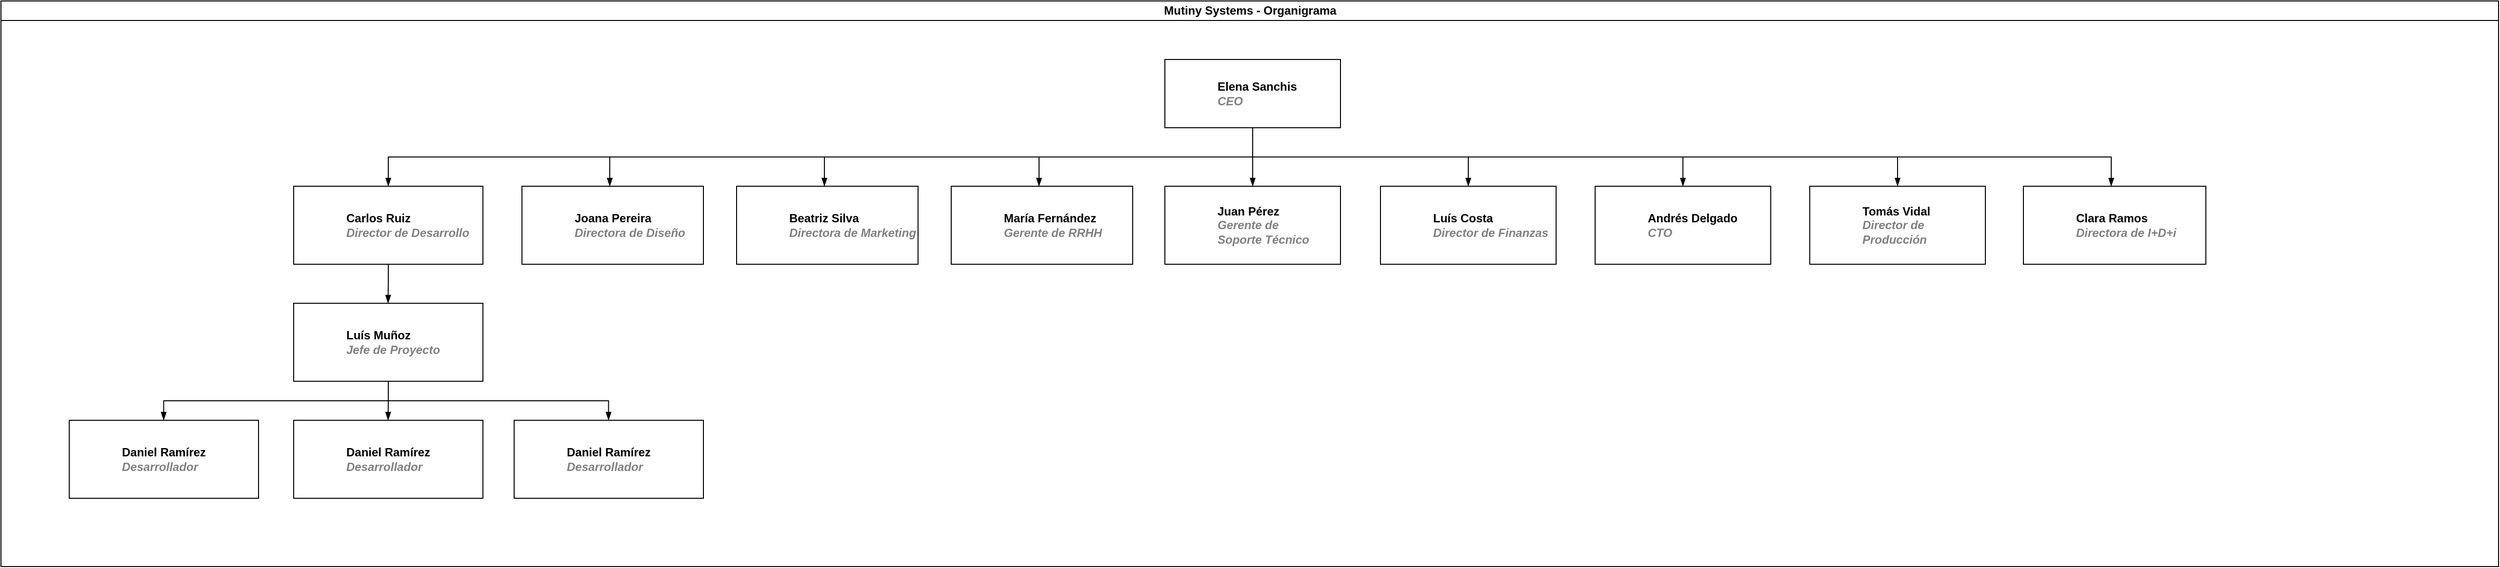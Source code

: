 <mxfile version="24.7.17">
  <diagram id="prtHgNgQTEPvFCAcTncT" name="Page-1">
    <mxGraphModel dx="2796" dy="908" grid="1" gridSize="10" guides="1" tooltips="1" connect="1" arrows="1" fold="1" page="1" pageScale="1" pageWidth="827" pageHeight="1169" math="0" shadow="0">
      <root>
        <mxCell id="0" />
        <mxCell id="1" parent="0" />
        <mxCell id="dNxyNK7c78bLwvsdeMH5-11" value="Mutiny Systems - Organigrama" style="swimlane;html=1;startSize=20;horizontal=1;containerType=tree;glass=0;labelBackgroundColor=none;rounded=0;" parent="1" vertex="1">
          <mxGeometry x="-730" y="80" width="2560" height="580" as="geometry">
            <mxRectangle x="40" y="80" width="110" height="30" as="alternateBounds" />
          </mxGeometry>
        </mxCell>
        <UserObject label="Elena Sanchis&lt;br&gt;&lt;font color=&quot;#808080&quot;&gt;&lt;i&gt;CEO&lt;/i&gt;&lt;/font&gt;" name="Tessa Miller" position="CFO" location="Office 1" email="me@example.com" placeholders="1" link="https://www.draw.io" id="dNxyNK7c78bLwvsdeMH5-12">
          <mxCell style="label;image=https://cdn3.iconfinder.com/data/icons/user-avatars-1/512/users-3-128.png;whiteSpace=wrap;html=1;rounded=0;glass=0;treeMoving=1;treeFolding=1;labelBackgroundColor=none;" parent="dNxyNK7c78bLwvsdeMH5-11" vertex="1">
            <mxGeometry x="1193" y="60" width="180" height="70" as="geometry" />
          </mxCell>
        </UserObject>
        <mxCell id="dNxyNK7c78bLwvsdeMH5-13" value="" style="endArrow=blockThin;endFill=1;fontSize=11;edgeStyle=elbowEdgeStyle;elbow=vertical;rounded=0;labelBackgroundColor=none;fontColor=default;" parent="dNxyNK7c78bLwvsdeMH5-11" source="dNxyNK7c78bLwvsdeMH5-12" target="dNxyNK7c78bLwvsdeMH5-14" edge="1">
          <mxGeometry relative="1" as="geometry" />
        </mxCell>
        <UserObject label="Carlos Ruiz&lt;div&gt;&lt;font color=&quot;#808080&quot;&gt;&lt;i&gt;Director de Desarrollo&lt;/i&gt;&lt;/font&gt;&lt;br&gt;&lt;/div&gt;" name="Edward Morrison" position="Brand Manager" location="Office 2" email="me@example.com" placeholders="1" link="https://www.draw.io" id="dNxyNK7c78bLwvsdeMH5-14">
          <mxCell style="label;image=https://cdn3.iconfinder.com/data/icons/user-avatars-1/512/users-10-3-128.png;whiteSpace=wrap;html=1;rounded=0;glass=0;treeFolding=1;treeMoving=1;labelBackgroundColor=none;" parent="dNxyNK7c78bLwvsdeMH5-11" vertex="1">
            <mxGeometry x="300" y="190" width="194" height="80" as="geometry" />
          </mxCell>
        </UserObject>
        <mxCell id="dNxyNK7c78bLwvsdeMH5-15" value="" style="endArrow=blockThin;endFill=1;fontSize=11;edgeStyle=elbowEdgeStyle;elbow=vertical;rounded=0;labelBackgroundColor=none;fontColor=default;" parent="dNxyNK7c78bLwvsdeMH5-11" source="dNxyNK7c78bLwvsdeMH5-12" target="dNxyNK7c78bLwvsdeMH5-16" edge="1">
          <mxGeometry relative="1" as="geometry" />
        </mxCell>
        <UserObject label="Juan Pérez&lt;div&gt;&lt;font color=&quot;#808080&quot;&gt;&lt;i&gt;Gerente de&amp;nbsp;&lt;/i&gt;&lt;/font&gt;&lt;/div&gt;&lt;div&gt;&lt;font color=&quot;#808080&quot;&gt;&lt;i&gt;Soporte Técnico&lt;/i&gt;&lt;/font&gt;&lt;br&gt;&lt;/div&gt;" name="Evan Valet" position="HR Director" location="Office 4" email="me@example.com" placeholders="1" link="https://www.draw.io" id="dNxyNK7c78bLwvsdeMH5-16">
          <mxCell style="label;image=https://cdn3.iconfinder.com/data/icons/user-avatars-1/512/users-9-2-128.png;whiteSpace=wrap;html=1;rounded=0;glass=0;treeFolding=1;treeMoving=1;labelBackgroundColor=none;" parent="dNxyNK7c78bLwvsdeMH5-11" vertex="1">
            <mxGeometry x="1193" y="190" width="180" height="80" as="geometry" />
          </mxCell>
        </UserObject>
        <mxCell id="dNxyNK7c78bLwvsdeMH5-17" value="" style="endArrow=blockThin;endFill=1;fontSize=11;edgeStyle=elbowEdgeStyle;elbow=vertical;rounded=0;labelBackgroundColor=none;fontColor=default;" parent="dNxyNK7c78bLwvsdeMH5-11" source="dNxyNK7c78bLwvsdeMH5-12" target="dNxyNK7c78bLwvsdeMH5-18" edge="1">
          <mxGeometry relative="1" as="geometry" />
        </mxCell>
        <UserObject label="%name%&lt;br&gt;&lt;i style=&quot;color: gray&quot;&gt;%position%&lt;/i&gt;&lt;br&gt;&lt;a href=&quot;mailto:%email%&quot;&gt;Email&lt;/a&gt;" name="Alison Donovan" position="System Admin" location="Office 3" email="me@example.com" placeholders="1" link="https://www.draw.io" id="dNxyNK7c78bLwvsdeMH5-18">
          <mxCell style="label;image=https://cdn3.iconfinder.com/data/icons/user-avatars-1/512/users-2-128.png;whiteSpace=wrap;html=1;rounded=0;glass=0;labelBackgroundColor=none;" parent="dNxyNK7c78bLwvsdeMH5-11" vertex="1">
            <mxGeometry x="2073" y="190" width="180" height="80" as="geometry" />
          </mxCell>
        </UserObject>
        <mxCell id="T0OU9hSGY2hTBpNF0slO-12" value="" style="endArrow=blockThin;endFill=1;fontSize=11;edgeStyle=elbowEdgeStyle;elbow=vertical;rounded=0;labelBackgroundColor=none;fontColor=default;" edge="1" parent="dNxyNK7c78bLwvsdeMH5-11" target="T0OU9hSGY2hTBpNF0slO-13">
          <mxGeometry relative="1" as="geometry">
            <mxPoint x="624" y="160" as="sourcePoint" />
          </mxGeometry>
        </mxCell>
        <UserObject label="Joana Pereira&lt;div&gt;&lt;i style=&quot;color: gray&quot;&gt;Directora de Diseño&lt;/i&gt;&lt;br&gt;&lt;a href=&quot;mailto:me@example.com&quot;&gt;Email&lt;/a&gt;&lt;/div&gt;" name="Evan Valet" position="HR Director" location="Office 4" email="me@example.com" placeholders="1" link="https://www.draw.io" id="T0OU9hSGY2hTBpNF0slO-13">
          <mxCell style="label;image=https://cdn3.iconfinder.com/data/icons/user-avatars-1/512/users-9-2-128.png;whiteSpace=wrap;html=1;rounded=0;glass=0;treeFolding=1;treeMoving=1;labelBackgroundColor=none;" vertex="1" parent="dNxyNK7c78bLwvsdeMH5-11">
            <mxGeometry x="534" y="190" width="180" height="80" as="geometry" />
          </mxCell>
        </UserObject>
        <mxCell id="T0OU9hSGY2hTBpNF0slO-14" value="" style="endArrow=blockThin;endFill=1;fontSize=11;edgeStyle=elbowEdgeStyle;elbow=vertical;rounded=0;labelBackgroundColor=none;fontColor=default;" edge="1" parent="dNxyNK7c78bLwvsdeMH5-11" target="T0OU9hSGY2hTBpNF0slO-15">
          <mxGeometry relative="1" as="geometry">
            <mxPoint x="844" y="160" as="sourcePoint" />
          </mxGeometry>
        </mxCell>
        <UserObject label="Evan Valet&lt;br&gt;&lt;i style=&quot;color: gray&quot;&gt;HR Director&lt;/i&gt;&lt;br&gt;&lt;a href=&quot;mailto:me@example.com&quot;&gt;Email&lt;/a&gt;" name="Evan Valet" position="HR Director" location="Office 4" email="me@example.com" placeholders="1" link="https://www.draw.io" id="T0OU9hSGY2hTBpNF0slO-15">
          <mxCell style="label;image=https://cdn3.iconfinder.com/data/icons/user-avatars-1/512/users-9-2-128.png;whiteSpace=wrap;html=1;rounded=0;glass=0;treeFolding=1;treeMoving=1;labelBackgroundColor=none;" vertex="1" parent="dNxyNK7c78bLwvsdeMH5-11">
            <mxGeometry x="754" y="190" width="180" height="80" as="geometry" />
          </mxCell>
        </UserObject>
        <mxCell id="T0OU9hSGY2hTBpNF0slO-16" value="" style="endArrow=blockThin;endFill=1;fontSize=11;edgeStyle=elbowEdgeStyle;elbow=vertical;rounded=0;labelBackgroundColor=none;fontColor=default;" edge="1" parent="dNxyNK7c78bLwvsdeMH5-11" target="T0OU9hSGY2hTBpNF0slO-17">
          <mxGeometry relative="1" as="geometry">
            <mxPoint x="1064" y="160" as="sourcePoint" />
          </mxGeometry>
        </mxCell>
        <UserObject label="Evan Valet&lt;br&gt;&lt;i style=&quot;color: gray&quot;&gt;HR Director&lt;/i&gt;&lt;br&gt;&lt;a href=&quot;mailto:me@example.com&quot;&gt;Email&lt;/a&gt;" name="Evan Valet" position="HR Director" location="Office 4" email="me@example.com" placeholders="1" link="https://www.draw.io" id="T0OU9hSGY2hTBpNF0slO-17">
          <mxCell style="label;image=https://cdn3.iconfinder.com/data/icons/user-avatars-1/512/users-9-2-128.png;whiteSpace=wrap;html=1;rounded=0;glass=0;treeFolding=1;treeMoving=1;labelBackgroundColor=none;" vertex="1" parent="dNxyNK7c78bLwvsdeMH5-11">
            <mxGeometry x="974" y="190" width="180" height="80" as="geometry" />
          </mxCell>
        </UserObject>
        <mxCell id="T0OU9hSGY2hTBpNF0slO-18" value="" style="endArrow=blockThin;endFill=1;fontSize=11;edgeStyle=elbowEdgeStyle;elbow=vertical;rounded=0;labelBackgroundColor=none;fontColor=default;" edge="1" parent="dNxyNK7c78bLwvsdeMH5-11" target="T0OU9hSGY2hTBpNF0slO-19">
          <mxGeometry relative="1" as="geometry">
            <mxPoint x="1504" y="160" as="sourcePoint" />
          </mxGeometry>
        </mxCell>
        <UserObject label="Luís Costa&lt;br&gt;&lt;font color=&quot;#808080&quot;&gt;&lt;i&gt;Director de Finanzas&lt;/i&gt;&lt;/font&gt;" name="Evan Valet" position="HR Director" location="Office 4" email="me@example.com" placeholders="1" link="https://www.draw.io" id="T0OU9hSGY2hTBpNF0slO-19">
          <mxCell style="label;image=https://cdn3.iconfinder.com/data/icons/user-avatars-1/512/users-9-2-128.png;whiteSpace=wrap;html=1;rounded=0;glass=0;treeFolding=1;treeMoving=1;labelBackgroundColor=none;" vertex="1" parent="dNxyNK7c78bLwvsdeMH5-11">
            <mxGeometry x="1414" y="190" width="180" height="80" as="geometry" />
          </mxCell>
        </UserObject>
        <mxCell id="T0OU9hSGY2hTBpNF0slO-21" value="" style="endArrow=blockThin;endFill=1;fontSize=11;edgeStyle=elbowEdgeStyle;elbow=vertical;rounded=0;labelBackgroundColor=none;fontColor=default;" edge="1" parent="dNxyNK7c78bLwvsdeMH5-11" target="T0OU9hSGY2hTBpNF0slO-22">
          <mxGeometry relative="1" as="geometry">
            <mxPoint x="1724" y="160" as="sourcePoint" />
          </mxGeometry>
        </mxCell>
        <UserObject label="Andrés Delgado&lt;div&gt;&lt;font color=&quot;#808080&quot;&gt;&lt;i&gt;CTO&lt;/i&gt;&lt;/font&gt;&lt;br&gt;&lt;/div&gt;" name="Evan Valet" position="HR Director" location="Office 4" email="me@example.com" placeholders="1" link="https://www.draw.io" id="T0OU9hSGY2hTBpNF0slO-22">
          <mxCell style="label;image=https://cdn3.iconfinder.com/data/icons/user-avatars-1/512/users-9-2-128.png;whiteSpace=wrap;html=1;rounded=0;glass=0;treeFolding=1;treeMoving=1;labelBackgroundColor=none;" vertex="1" parent="dNxyNK7c78bLwvsdeMH5-11">
            <mxGeometry x="1634" y="190" width="180" height="80" as="geometry" />
          </mxCell>
        </UserObject>
        <mxCell id="T0OU9hSGY2hTBpNF0slO-23" value="" style="endArrow=blockThin;endFill=1;fontSize=11;edgeStyle=elbowEdgeStyle;elbow=vertical;rounded=0;labelBackgroundColor=none;fontColor=default;" edge="1" parent="dNxyNK7c78bLwvsdeMH5-11" target="T0OU9hSGY2hTBpNF0slO-24">
          <mxGeometry relative="1" as="geometry">
            <mxPoint x="1944" y="160" as="sourcePoint" />
          </mxGeometry>
        </mxCell>
        <UserObject label="Tomás Vidal&lt;br&gt;&lt;font color=&quot;#808080&quot;&gt;&lt;i&gt;Director de Producción&lt;/i&gt;&lt;/font&gt;" name="Evan Valet" position="HR Director" location="Office 4" email="me@example.com" placeholders="1" link="https://www.draw.io" id="T0OU9hSGY2hTBpNF0slO-24">
          <mxCell style="label;image=https://cdn3.iconfinder.com/data/icons/user-avatars-1/512/users-9-2-128.png;whiteSpace=wrap;html=1;rounded=0;glass=0;treeFolding=1;treeMoving=1;labelBackgroundColor=none;" vertex="1" parent="dNxyNK7c78bLwvsdeMH5-11">
            <mxGeometry x="1854" y="190" width="180" height="80" as="geometry" />
          </mxCell>
        </UserObject>
        <UserObject label="Joana Pereira&lt;br&gt;&lt;font color=&quot;#808080&quot;&gt;&lt;i&gt;Directora de&amp;nbsp;&lt;/i&gt;&lt;/font&gt;&lt;i style=&quot;color: rgb(128, 128, 128); background-color: initial;&quot;&gt;Diseño&lt;/i&gt;" name="Tessa Miller" position="CFO" location="Office 1" email="me@example.com" placeholders="1" link="https://www.draw.io" id="T0OU9hSGY2hTBpNF0slO-28">
          <mxCell style="label;image=https://cdn3.iconfinder.com/data/icons/user-avatars-1/512/users-3-128.png;whiteSpace=wrap;html=1;rounded=0;glass=0;treeMoving=1;treeFolding=1;labelBackgroundColor=none;" vertex="1" parent="dNxyNK7c78bLwvsdeMH5-11">
            <mxGeometry x="534" y="190" width="186" height="80" as="geometry" />
          </mxCell>
        </UserObject>
        <UserObject label="Beatriz Silva&lt;br&gt;&lt;font color=&quot;#808080&quot;&gt;&lt;i&gt;Directora de Marketing&lt;/i&gt;&lt;/font&gt;" name="Tessa Miller" position="CFO" location="Office 1" email="me@example.com" placeholders="1" link="https://www.draw.io" id="T0OU9hSGY2hTBpNF0slO-29">
          <mxCell style="label;image=https://cdn3.iconfinder.com/data/icons/user-avatars-1/512/users-3-128.png;whiteSpace=wrap;html=1;rounded=0;glass=0;treeMoving=1;treeFolding=1;labelBackgroundColor=none;" vertex="1" parent="dNxyNK7c78bLwvsdeMH5-11">
            <mxGeometry x="754" y="190" width="186" height="80" as="geometry" />
          </mxCell>
        </UserObject>
        <UserObject label="María Fernández&lt;br&gt;&lt;font color=&quot;#808080&quot;&gt;&lt;i&gt;Gerente de RRHH&lt;/i&gt;&lt;/font&gt;" name="Tessa Miller" position="CFO" location="Office 1" email="me@example.com" placeholders="1" link="https://www.draw.io" id="T0OU9hSGY2hTBpNF0slO-30">
          <mxCell style="label;image=https://cdn3.iconfinder.com/data/icons/user-avatars-1/512/users-3-128.png;whiteSpace=wrap;html=1;rounded=0;glass=0;treeMoving=1;treeFolding=1;labelBackgroundColor=none;" vertex="1" parent="dNxyNK7c78bLwvsdeMH5-11">
            <mxGeometry x="974" y="190" width="186" height="80" as="geometry" />
          </mxCell>
        </UserObject>
        <UserObject label="Clara Ramos&lt;div&gt;&lt;font color=&quot;#808080&quot;&gt;&lt;i&gt;Directora de I+D+i&lt;/i&gt;&lt;/font&gt;&lt;/div&gt;" name="Tessa Miller" position="CFO" location="Office 1" email="me@example.com" placeholders="1" link="https://www.draw.io" id="T0OU9hSGY2hTBpNF0slO-31">
          <mxCell style="label;image=https://cdn3.iconfinder.com/data/icons/user-avatars-1/512/users-3-128.png;whiteSpace=wrap;html=1;rounded=0;glass=0;treeMoving=1;treeFolding=1;labelBackgroundColor=none;" vertex="1" parent="dNxyNK7c78bLwvsdeMH5-11">
            <mxGeometry x="2073" y="190" width="187" height="80" as="geometry" />
          </mxCell>
        </UserObject>
        <UserObject label="&lt;div&gt;Luís Muñoz&lt;/div&gt;&lt;div&gt;&lt;font color=&quot;#808080&quot;&gt;&lt;i&gt;Jefe de Proyecto&lt;/i&gt;&lt;/font&gt;&lt;/div&gt;" name="Edward Morrison" position="Brand Manager" location="Office 2" email="me@example.com" placeholders="1" link="https://www.draw.io" id="T0OU9hSGY2hTBpNF0slO-32">
          <mxCell style="label;image=https://cdn3.iconfinder.com/data/icons/user-avatars-1/512/users-10-3-128.png;whiteSpace=wrap;html=1;rounded=0;glass=0;treeFolding=1;treeMoving=1;labelBackgroundColor=none;" vertex="1" parent="dNxyNK7c78bLwvsdeMH5-11">
            <mxGeometry x="300" y="310" width="194" height="80" as="geometry" />
          </mxCell>
        </UserObject>
        <UserObject label="Daniel Ramírez&lt;div&gt;&lt;i style=&quot;color: rgb(128, 128, 128); background-color: initial;&quot;&gt;Desarrollador&lt;/i&gt;&lt;/div&gt;" name="Edward Morrison" position="Brand Manager" location="Office 2" email="me@example.com" placeholders="1" link="https://www.draw.io" id="T0OU9hSGY2hTBpNF0slO-33">
          <mxCell style="label;image=https://cdn3.iconfinder.com/data/icons/user-avatars-1/512/users-10-3-128.png;whiteSpace=wrap;html=1;rounded=0;glass=0;treeFolding=1;treeMoving=1;labelBackgroundColor=none;" vertex="1" parent="dNxyNK7c78bLwvsdeMH5-11">
            <mxGeometry x="300" y="430" width="194" height="80" as="geometry" />
          </mxCell>
        </UserObject>
        <mxCell id="T0OU9hSGY2hTBpNF0slO-34" value="" style="endArrow=blockThin;endFill=1;fontSize=11;edgeStyle=elbowEdgeStyle;elbow=vertical;rounded=0;labelBackgroundColor=none;fontColor=default;exitX=0.5;exitY=1;exitDx=0;exitDy=0;" edge="1" parent="dNxyNK7c78bLwvsdeMH5-11" source="dNxyNK7c78bLwvsdeMH5-14">
          <mxGeometry relative="1" as="geometry">
            <mxPoint x="396.76" y="280" as="sourcePoint" />
            <mxPoint x="396.76" y="310" as="targetPoint" />
          </mxGeometry>
        </mxCell>
        <mxCell id="T0OU9hSGY2hTBpNF0slO-35" value="" style="endArrow=blockThin;endFill=1;fontSize=11;edgeStyle=elbowEdgeStyle;elbow=vertical;rounded=0;labelBackgroundColor=none;fontColor=default;exitX=0.5;exitY=1;exitDx=0;exitDy=0;" edge="1" parent="dNxyNK7c78bLwvsdeMH5-11">
          <mxGeometry relative="1" as="geometry">
            <mxPoint x="397" y="390" as="sourcePoint" />
            <mxPoint x="396.76" y="430" as="targetPoint" />
          </mxGeometry>
        </mxCell>
        <UserObject label="Daniel Ramírez&lt;div&gt;&lt;i style=&quot;color: rgb(128, 128, 128); background-color: initial;&quot;&gt;Desarrollador&lt;/i&gt;&lt;/div&gt;" name="Edward Morrison" position="Brand Manager" location="Office 2" email="me@example.com" placeholders="1" link="https://www.draw.io" id="T0OU9hSGY2hTBpNF0slO-36">
          <mxCell style="label;image=https://cdn3.iconfinder.com/data/icons/user-avatars-1/512/users-10-3-128.png;whiteSpace=wrap;html=1;rounded=0;glass=0;treeFolding=1;treeMoving=1;labelBackgroundColor=none;" vertex="1" parent="dNxyNK7c78bLwvsdeMH5-11">
            <mxGeometry x="70" y="430" width="194" height="80" as="geometry" />
          </mxCell>
        </UserObject>
        <mxCell id="T0OU9hSGY2hTBpNF0slO-37" value="" style="endArrow=blockThin;endFill=1;fontSize=11;edgeStyle=elbowEdgeStyle;elbow=vertical;rounded=0;labelBackgroundColor=none;fontColor=default;" edge="1" parent="dNxyNK7c78bLwvsdeMH5-11" source="T0OU9hSGY2hTBpNF0slO-32">
          <mxGeometry relative="1" as="geometry">
            <mxPoint x="167" y="390" as="sourcePoint" />
            <mxPoint x="166.76" y="430" as="targetPoint" />
          </mxGeometry>
        </mxCell>
        <UserObject label="Daniel Ramírez&lt;div&gt;&lt;i style=&quot;color: rgb(128, 128, 128); background-color: initial;&quot;&gt;Desarrollador&lt;/i&gt;&lt;/div&gt;" name="Edward Morrison" position="Brand Manager" location="Office 2" email="me@example.com" placeholders="1" link="https://www.draw.io" id="T0OU9hSGY2hTBpNF0slO-38">
          <mxCell style="label;image=https://cdn3.iconfinder.com/data/icons/user-avatars-1/512/users-10-3-128.png;whiteSpace=wrap;html=1;rounded=0;glass=0;treeFolding=1;treeMoving=1;labelBackgroundColor=none;" vertex="1" parent="dNxyNK7c78bLwvsdeMH5-11">
            <mxGeometry x="526" y="430" width="194" height="80" as="geometry" />
          </mxCell>
        </UserObject>
        <mxCell id="T0OU9hSGY2hTBpNF0slO-39" value="" style="endArrow=blockThin;endFill=1;fontSize=11;edgeStyle=elbowEdgeStyle;elbow=vertical;rounded=0;labelBackgroundColor=none;fontColor=default;" edge="1" parent="dNxyNK7c78bLwvsdeMH5-11" source="T0OU9hSGY2hTBpNF0slO-32">
          <mxGeometry relative="1" as="geometry">
            <mxPoint x="623" y="390" as="sourcePoint" />
            <mxPoint x="622.76" y="430" as="targetPoint" />
          </mxGeometry>
        </mxCell>
      </root>
    </mxGraphModel>
  </diagram>
</mxfile>
